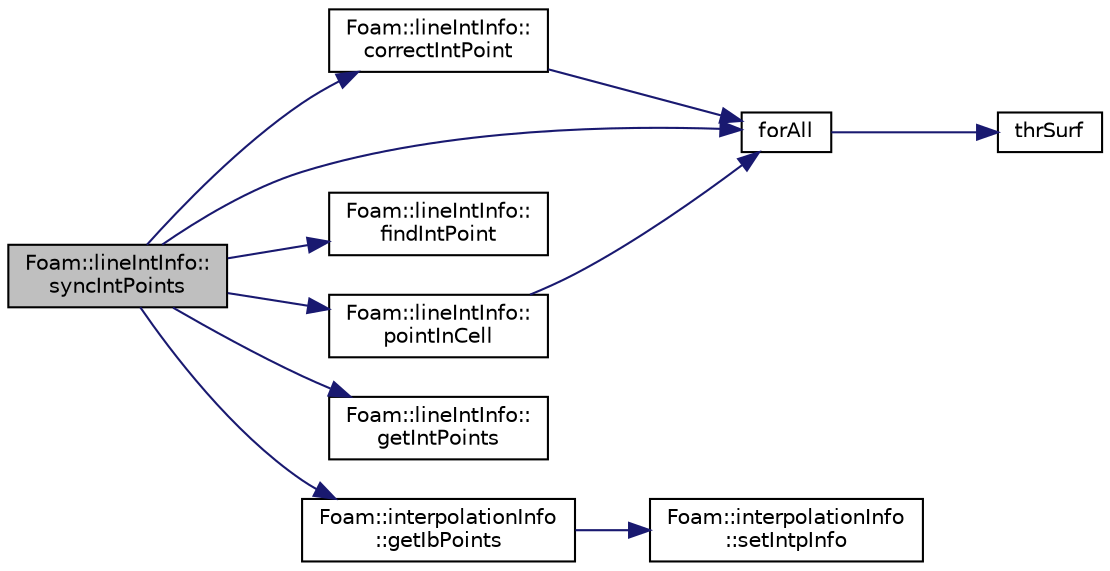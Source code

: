 digraph "Foam::lineIntInfo::syncIntPoints"
{
 // LATEX_PDF_SIZE
  edge [fontname="Helvetica",fontsize="10",labelfontname="Helvetica",labelfontsize="10"];
  node [fontname="Helvetica",fontsize="10",shape=record];
  rankdir="LR";
  Node1 [label="Foam::lineIntInfo::\lsyncIntPoints",height=0.2,width=0.4,color="black", fillcolor="grey75", style="filled", fontcolor="black",tooltip=" "];
  Node1 -> Node2 [color="midnightblue",fontsize="10",style="solid"];
  Node2 [label="Foam::lineIntInfo::\lcorrectIntPoint",height=0.2,width=0.4,color="black", fillcolor="white", style="filled",URL="$classFoam_1_1lineIntInfo.html#a1ec30869a19b38ad7ae4fdc2c37ed4ec",tooltip=" "];
  Node2 -> Node3 [color="midnightblue",fontsize="10",style="solid"];
  Node3 [label="forAll",height=0.2,width=0.4,color="black", fillcolor="white", style="filled",URL="$addModels_2initializeAddModels_8H.html#adcd69a620b2d93c893cbf0e92bb7c5d7",tooltip=" "];
  Node3 -> Node4 [color="midnightblue",fontsize="10",style="solid"];
  Node4 [label="thrSurf",height=0.2,width=0.4,color="black", fillcolor="white", style="filled",URL="$addModels_2initializeAddModels_8H.html#a12947c9cf4cff46d3d0a324e3e718f45",tooltip=" "];
  Node1 -> Node5 [color="midnightblue",fontsize="10",style="solid"];
  Node5 [label="Foam::lineIntInfo::\lfindIntPoint",height=0.2,width=0.4,color="black", fillcolor="white", style="filled",URL="$classFoam_1_1lineIntInfo.html#aac3051e3f2f4baee2267c736fef71ad6",tooltip=" "];
  Node1 -> Node3 [color="midnightblue",fontsize="10",style="solid"];
  Node1 -> Node6 [color="midnightblue",fontsize="10",style="solid"];
  Node6 [label="Foam::interpolationInfo\l::getIbPoints",height=0.2,width=0.4,color="black", fillcolor="white", style="filled",URL="$classFoam_1_1interpolationInfo.html#ab5d3fce754b0071e3e837a5e473c33fa",tooltip=" "];
  Node6 -> Node7 [color="midnightblue",fontsize="10",style="solid"];
  Node7 [label="Foam::interpolationInfo\l::setIntpInfo",height=0.2,width=0.4,color="black", fillcolor="white", style="filled",URL="$classFoam_1_1interpolationInfo.html#a91e4642ab9e1d7cecde6db33f5cad9dd",tooltip=" "];
  Node1 -> Node8 [color="midnightblue",fontsize="10",style="solid"];
  Node8 [label="Foam::lineIntInfo::\lgetIntPoints",height=0.2,width=0.4,color="black", fillcolor="white", style="filled",URL="$classFoam_1_1lineIntInfo.html#ad46d150743643f97f6698f54db5aa538",tooltip=" "];
  Node1 -> Node9 [color="midnightblue",fontsize="10",style="solid"];
  Node9 [label="Foam::lineIntInfo::\lpointInCell",height=0.2,width=0.4,color="black", fillcolor="white", style="filled",URL="$classFoam_1_1lineIntInfo.html#ac304affeb463ee5193aec7e3930eea7c",tooltip=" "];
  Node9 -> Node3 [color="midnightblue",fontsize="10",style="solid"];
}

